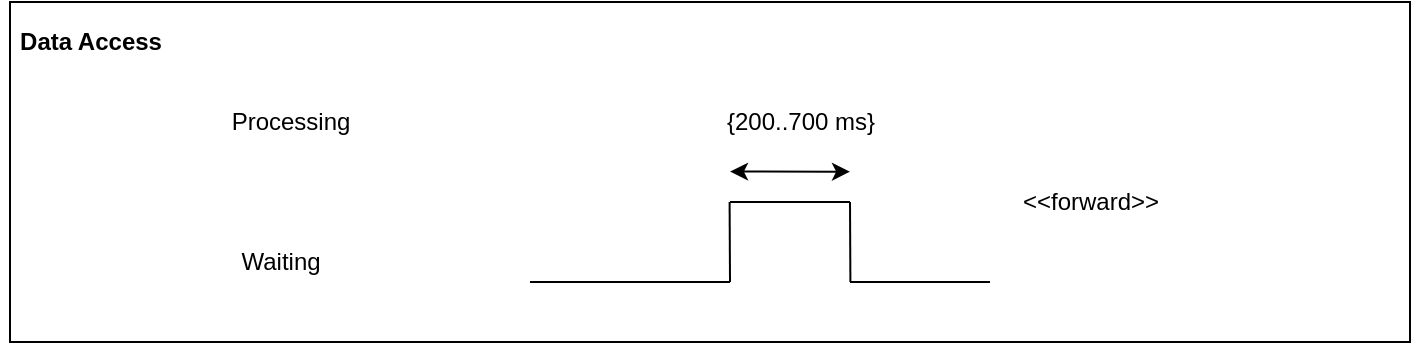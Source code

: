 <mxfile version="13.9.9" type="device"><diagram id="wtd3GjyTRlEfYu8tR5H6" name="Page-1"><mxGraphModel dx="753" dy="341" grid="1" gridSize="10" guides="1" tooltips="1" connect="1" arrows="1" fold="1" page="1" pageScale="1" pageWidth="850" pageHeight="1100" math="0" shadow="0"><root><mxCell id="0"/><mxCell id="1" parent="0"/><mxCell id="hBZNUQ-gkltOA2q2hvL4-1" value="" style="rounded=0;whiteSpace=wrap;html=1;" vertex="1" parent="1"><mxGeometry x="70" y="100" width="700" height="170" as="geometry"/></mxCell><mxCell id="hBZNUQ-gkltOA2q2hvL4-2" value="&lt;b&gt;Data Access&lt;/b&gt;" style="text;html=1;align=center;verticalAlign=middle;resizable=0;points=[];autosize=1;" vertex="1" parent="1"><mxGeometry x="65" y="110" width="90" height="20" as="geometry"/></mxCell><mxCell id="hBZNUQ-gkltOA2q2hvL4-3" value="Processing" style="text;html=1;align=center;verticalAlign=middle;resizable=0;points=[];autosize=1;" vertex="1" parent="1"><mxGeometry x="175" y="150" width="70" height="20" as="geometry"/></mxCell><mxCell id="hBZNUQ-gkltOA2q2hvL4-4" value="Waiting" style="text;html=1;align=center;verticalAlign=middle;resizable=0;points=[];autosize=1;" vertex="1" parent="1"><mxGeometry x="175" y="220" width="60" height="20" as="geometry"/></mxCell><mxCell id="hBZNUQ-gkltOA2q2hvL4-5" value="" style="endArrow=none;html=1;" edge="1" parent="1"><mxGeometry width="50" height="50" relative="1" as="geometry"><mxPoint x="430" y="240" as="sourcePoint"/><mxPoint x="330" y="240" as="targetPoint"/></mxGeometry></mxCell><mxCell id="hBZNUQ-gkltOA2q2hvL4-8" value="" style="endArrow=none;html=1;exitX=0.514;exitY=0.588;exitDx=0;exitDy=0;exitPerimeter=0;" edge="1" parent="1" source="hBZNUQ-gkltOA2q2hvL4-1"><mxGeometry width="50" height="50" relative="1" as="geometry"><mxPoint x="390" y="300" as="sourcePoint"/><mxPoint x="430" y="240" as="targetPoint"/></mxGeometry></mxCell><mxCell id="hBZNUQ-gkltOA2q2hvL4-9" value="" style="endArrow=none;html=1;exitX=0.6;exitY=0.588;exitDx=0;exitDy=0;exitPerimeter=0;" edge="1" parent="1" source="hBZNUQ-gkltOA2q2hvL4-1"><mxGeometry width="50" height="50" relative="1" as="geometry"><mxPoint x="439.8" y="209.96" as="sourcePoint"/><mxPoint x="430" y="200" as="targetPoint"/></mxGeometry></mxCell><mxCell id="hBZNUQ-gkltOA2q2hvL4-11" value="" style="endArrow=none;html=1;exitX=0.514;exitY=0.588;exitDx=0;exitDy=0;exitPerimeter=0;" edge="1" parent="1"><mxGeometry width="50" height="50" relative="1" as="geometry"><mxPoint x="490.0" y="199.96" as="sourcePoint"/><mxPoint x="490.2" y="240" as="targetPoint"/></mxGeometry></mxCell><mxCell id="hBZNUQ-gkltOA2q2hvL4-12" value="" style="endArrow=none;html=1;" edge="1" parent="1"><mxGeometry width="50" height="50" relative="1" as="geometry"><mxPoint x="560" y="240" as="sourcePoint"/><mxPoint x="490" y="240" as="targetPoint"/></mxGeometry></mxCell><mxCell id="hBZNUQ-gkltOA2q2hvL4-13" value="{200..700 ms}" style="text;html=1;align=center;verticalAlign=middle;resizable=0;points=[];autosize=1;" vertex="1" parent="1"><mxGeometry x="420" y="150" width="90" height="20" as="geometry"/></mxCell><mxCell id="hBZNUQ-gkltOA2q2hvL4-14" value="" style="endArrow=classic;startArrow=classic;html=1;entryX=0.6;entryY=0.499;entryDx=0;entryDy=0;entryPerimeter=0;" edge="1" parent="1" target="hBZNUQ-gkltOA2q2hvL4-1"><mxGeometry width="50" height="50" relative="1" as="geometry"><mxPoint x="430" y="184.8" as="sourcePoint"/><mxPoint x="480" y="184.8" as="targetPoint"/></mxGeometry></mxCell><mxCell id="hBZNUQ-gkltOA2q2hvL4-15" value="&amp;lt;&amp;lt;forward&amp;gt;&amp;gt;" style="text;html=1;align=center;verticalAlign=middle;resizable=0;points=[];autosize=1;" vertex="1" parent="1"><mxGeometry x="570" y="190" width="80" height="20" as="geometry"/></mxCell></root></mxGraphModel></diagram></mxfile>